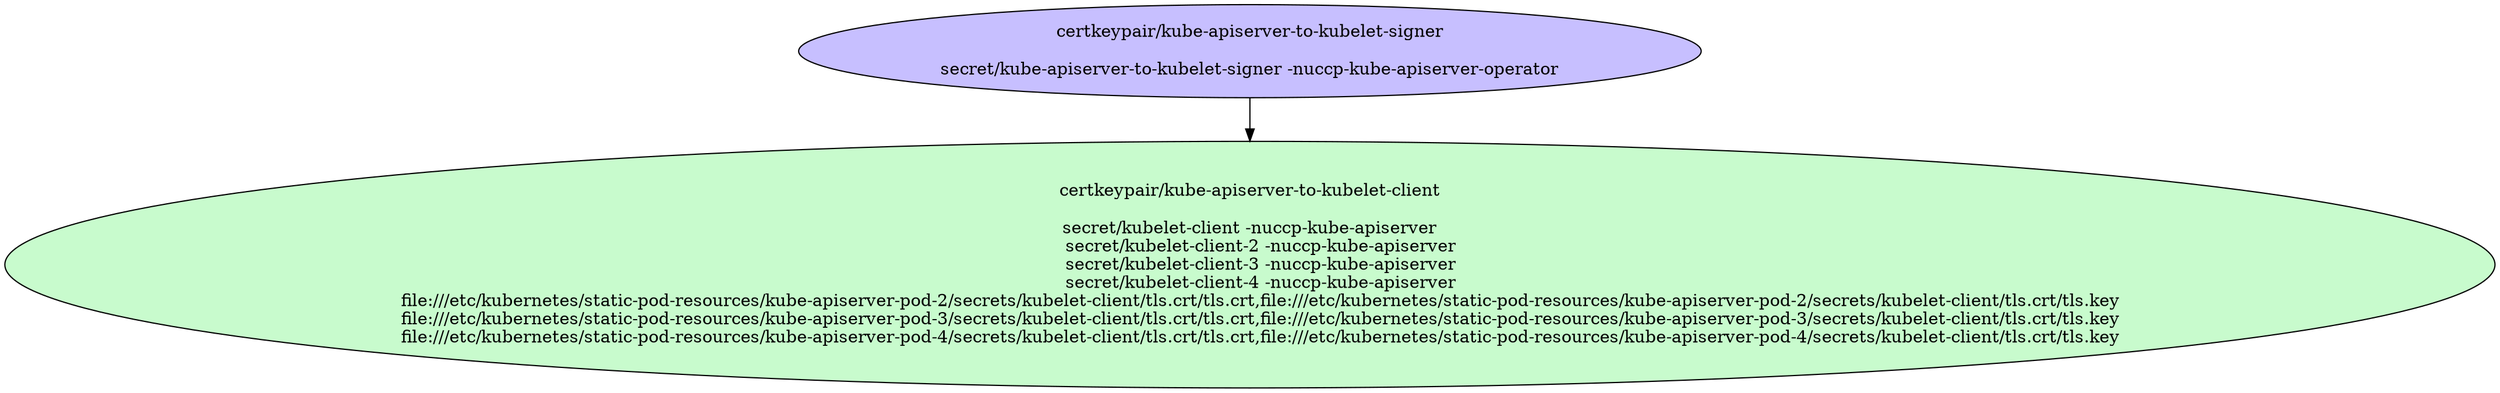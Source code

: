 digraph "Local Certificate" {
  // Node definitions.
  9 [
    label="certkeypair/kube-apiserver-to-kubelet-signer\n\nsecret/kube-apiserver-to-kubelet-signer -nuccp-kube-apiserver-operator\n"
    style=filled
    fillcolor="#c7bfff"
  ];
  10 [
    label="certkeypair/kube-apiserver-to-kubelet-client\n\nsecret/kubelet-client -nuccp-kube-apiserver\n    secret/kubelet-client-2 -nuccp-kube-apiserver\n    secret/kubelet-client-3 -nuccp-kube-apiserver\n    secret/kubelet-client-4 -nuccp-kube-apiserver\n    file:///etc/kubernetes/static-pod-resources/kube-apiserver-pod-2/secrets/kubelet-client/tls.crt/tls.crt,file:///etc/kubernetes/static-pod-resources/kube-apiserver-pod-2/secrets/kubelet-client/tls.crt/tls.key\n    file:///etc/kubernetes/static-pod-resources/kube-apiserver-pod-3/secrets/kubelet-client/tls.crt/tls.crt,file:///etc/kubernetes/static-pod-resources/kube-apiserver-pod-3/secrets/kubelet-client/tls.crt/tls.key\n    file:///etc/kubernetes/static-pod-resources/kube-apiserver-pod-4/secrets/kubelet-client/tls.crt/tls.crt,file:///etc/kubernetes/static-pod-resources/kube-apiserver-pod-4/secrets/kubelet-client/tls.crt/tls.key\n"
    style=filled
    fillcolor="#c8fbcd"
  ];

  // Edge definitions.
  9 -> 10;
}